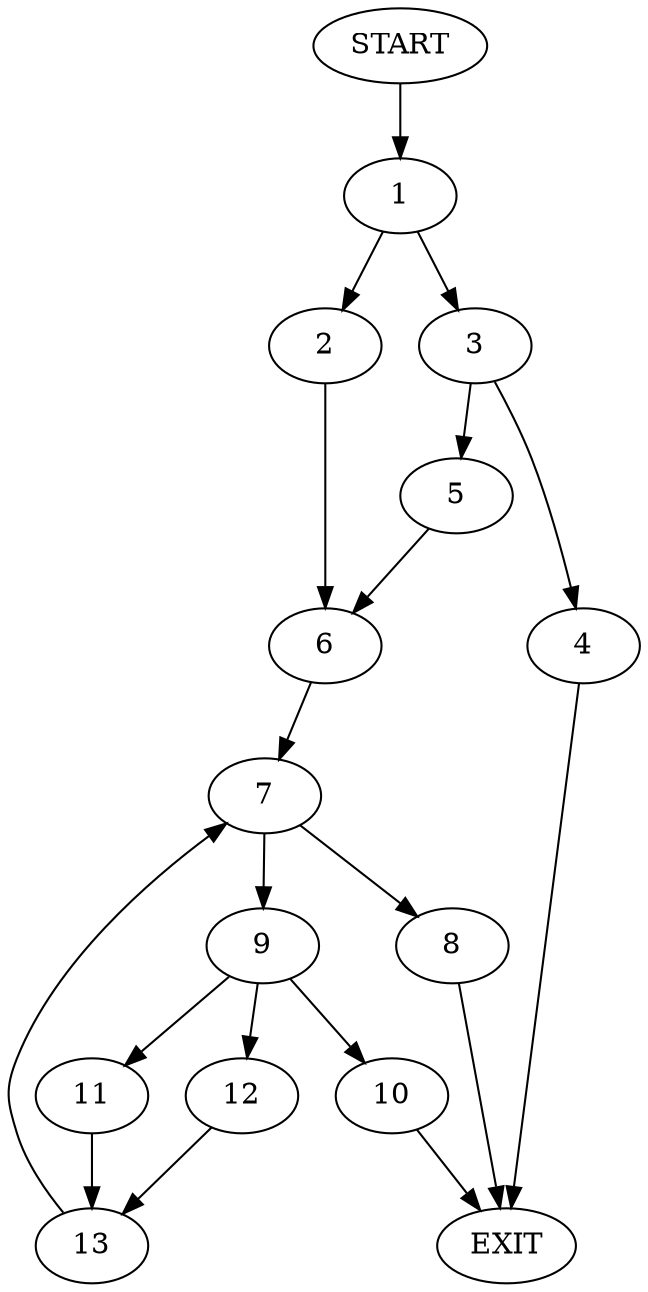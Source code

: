 digraph {
0 [label="START"]
14 [label="EXIT"]
0 -> 1
1 -> 2
1 -> 3
3 -> 4
3 -> 5
2 -> 6
6 -> 7
5 -> 6
4 -> 14
7 -> 8
7 -> 9
8 -> 14
9 -> 10
9 -> 11
9 -> 12
12 -> 13
10 -> 14
11 -> 13
13 -> 7
}
